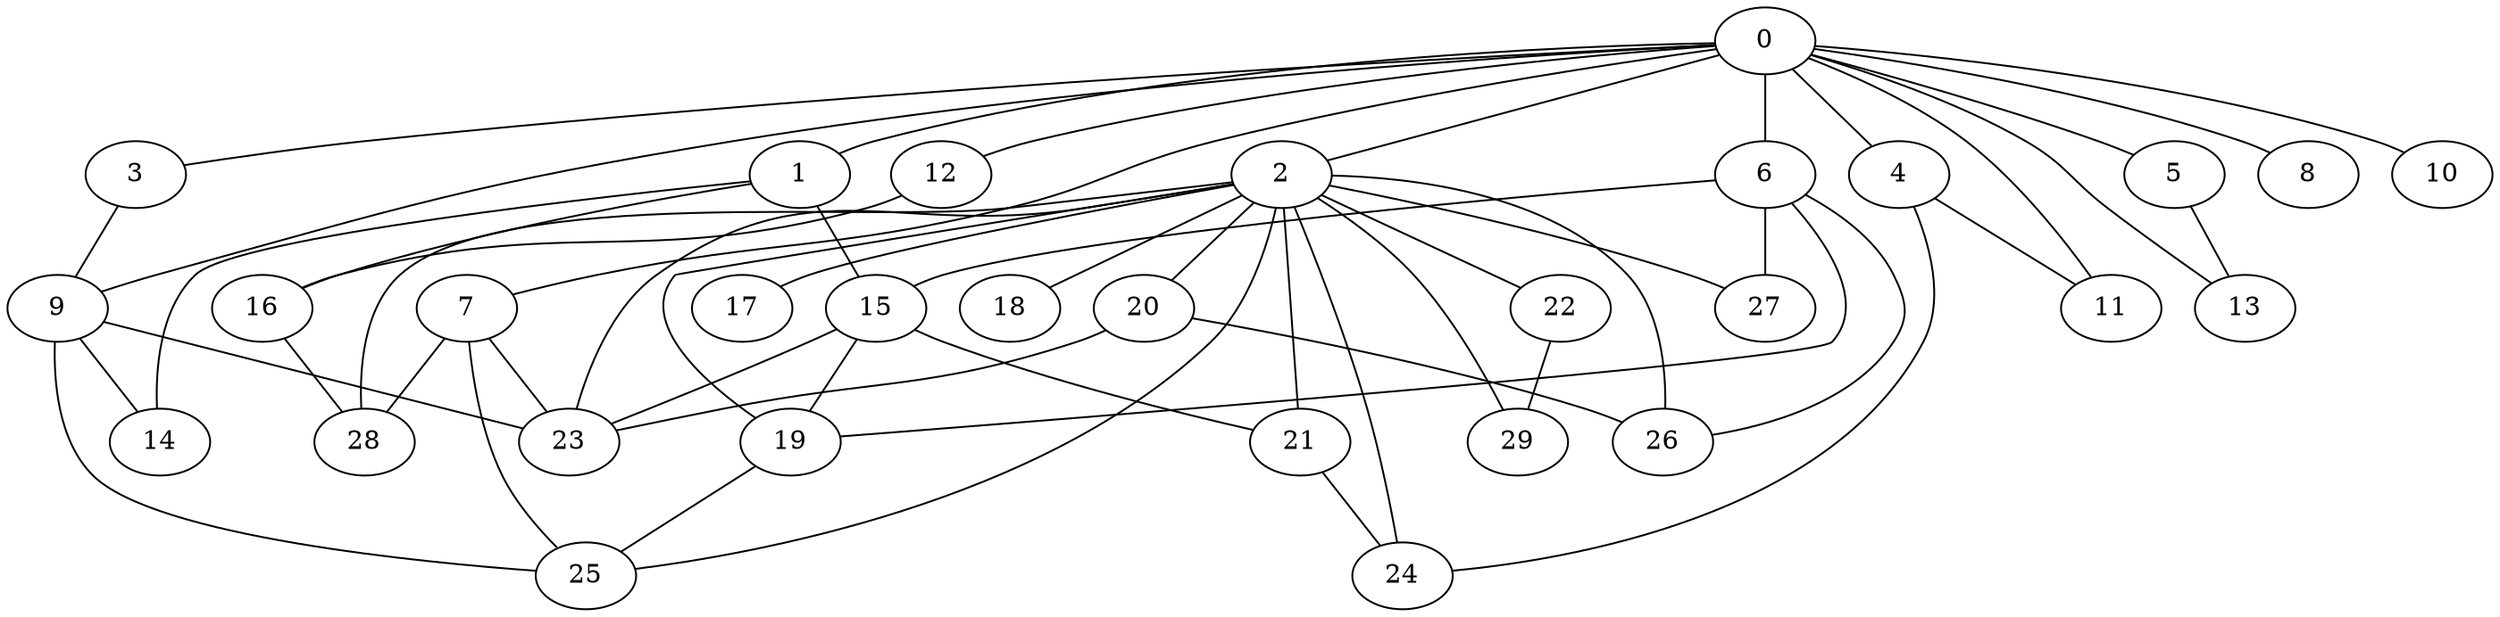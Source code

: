 
graph graphname {
    0 -- 1
0 -- 2
0 -- 3
0 -- 4
0 -- 5
0 -- 6
0 -- 7
0 -- 8
0 -- 9
0 -- 10
0 -- 11
0 -- 12
0 -- 13
1 -- 16
1 -- 14
1 -- 15
2 -- 17
2 -- 18
2 -- 19
2 -- 20
2 -- 21
2 -- 22
2 -- 23
2 -- 24
2 -- 25
2 -- 26
2 -- 27
2 -- 28
2 -- 29
3 -- 9
4 -- 24
4 -- 11
5 -- 13
6 -- 26
6 -- 15
6 -- 19
6 -- 27
7 -- 25
7 -- 28
7 -- 23
9 -- 25
9 -- 14
9 -- 23
12 -- 16
15 -- 19
15 -- 23
15 -- 21
16 -- 28
19 -- 25
20 -- 26
20 -- 23
21 -- 24
22 -- 29

}
